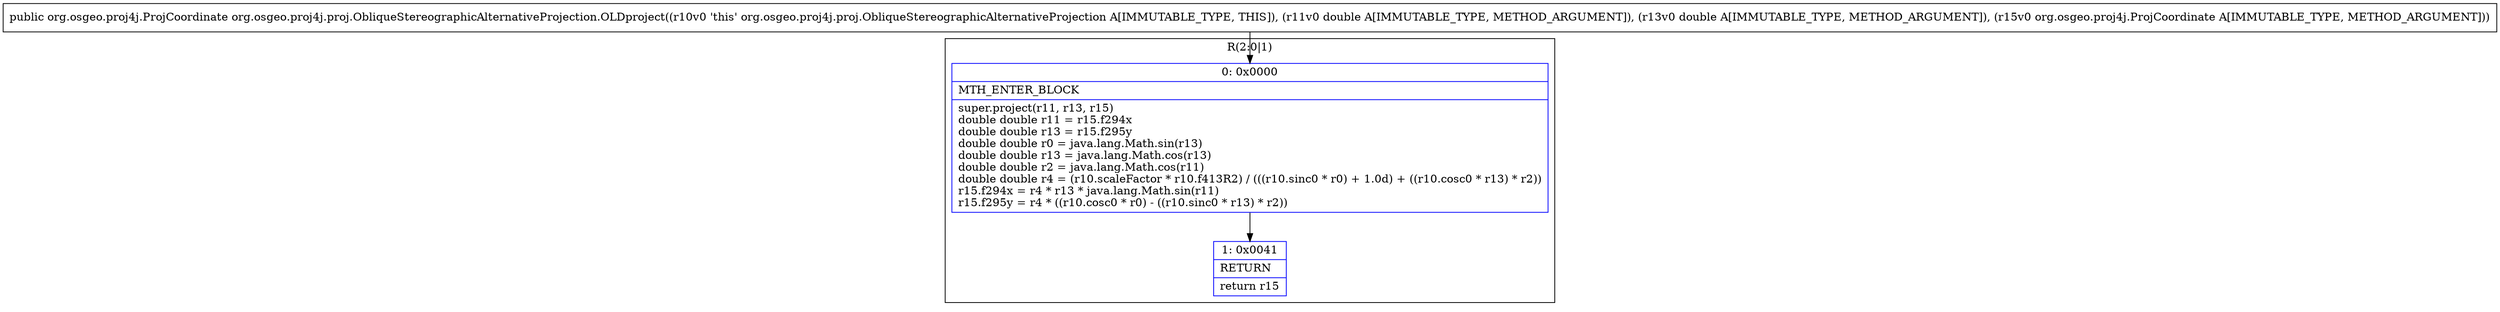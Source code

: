 digraph "CFG fororg.osgeo.proj4j.proj.ObliqueStereographicAlternativeProjection.OLDproject(DDLorg\/osgeo\/proj4j\/ProjCoordinate;)Lorg\/osgeo\/proj4j\/ProjCoordinate;" {
subgraph cluster_Region_155965954 {
label = "R(2:0|1)";
node [shape=record,color=blue];
Node_0 [shape=record,label="{0\:\ 0x0000|MTH_ENTER_BLOCK\l|super.project(r11, r13, r15)\ldouble double r11 = r15.f294x\ldouble double r13 = r15.f295y\ldouble double r0 = java.lang.Math.sin(r13)\ldouble double r13 = java.lang.Math.cos(r13)\ldouble double r2 = java.lang.Math.cos(r11)\ldouble double r4 = (r10.scaleFactor * r10.f413R2) \/ (((r10.sinc0 * r0) + 1.0d) + ((r10.cosc0 * r13) * r2))\lr15.f294x = r4 * r13 * java.lang.Math.sin(r11)\lr15.f295y = r4 * ((r10.cosc0 * r0) \- ((r10.sinc0 * r13) * r2))\l}"];
Node_1 [shape=record,label="{1\:\ 0x0041|RETURN\l|return r15\l}"];
}
MethodNode[shape=record,label="{public org.osgeo.proj4j.ProjCoordinate org.osgeo.proj4j.proj.ObliqueStereographicAlternativeProjection.OLDproject((r10v0 'this' org.osgeo.proj4j.proj.ObliqueStereographicAlternativeProjection A[IMMUTABLE_TYPE, THIS]), (r11v0 double A[IMMUTABLE_TYPE, METHOD_ARGUMENT]), (r13v0 double A[IMMUTABLE_TYPE, METHOD_ARGUMENT]), (r15v0 org.osgeo.proj4j.ProjCoordinate A[IMMUTABLE_TYPE, METHOD_ARGUMENT])) }"];
MethodNode -> Node_0;
Node_0 -> Node_1;
}

